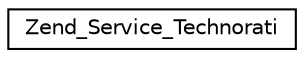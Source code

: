 digraph G
{
  edge [fontname="Helvetica",fontsize="10",labelfontname="Helvetica",labelfontsize="10"];
  node [fontname="Helvetica",fontsize="10",shape=record];
  rankdir="LR";
  Node1 [label="Zend_Service_Technorati",height=0.2,width=0.4,color="black", fillcolor="white", style="filled",URL="$class_zend___service___technorati.html"];
}
